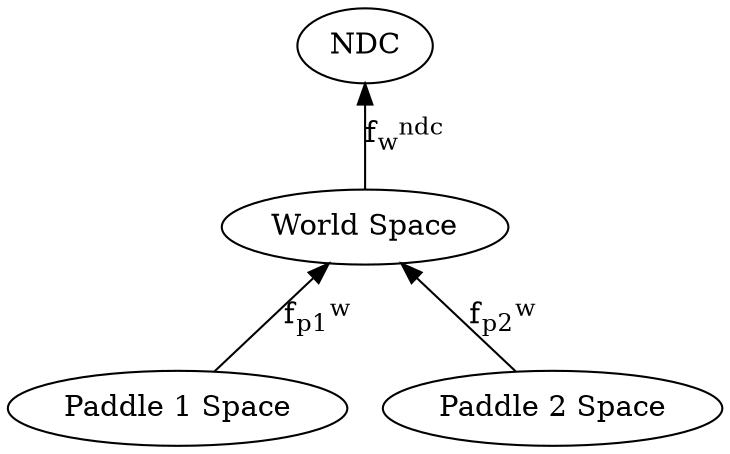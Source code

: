 digraph {
    rankdir="BT"
    "Paddle 1 Space" -> "World Space" [label=<f<SUB>p1</SUB><SUP>w</SUP>>];
    "Paddle 2 Space" -> "World Space" [label=<f<SUB>p2</SUB><SUP>w</SUP>>];
    "World Space" -> "NDC" [label=<f<SUB>w</SUB><SUP>ndc</SUP>>];
}